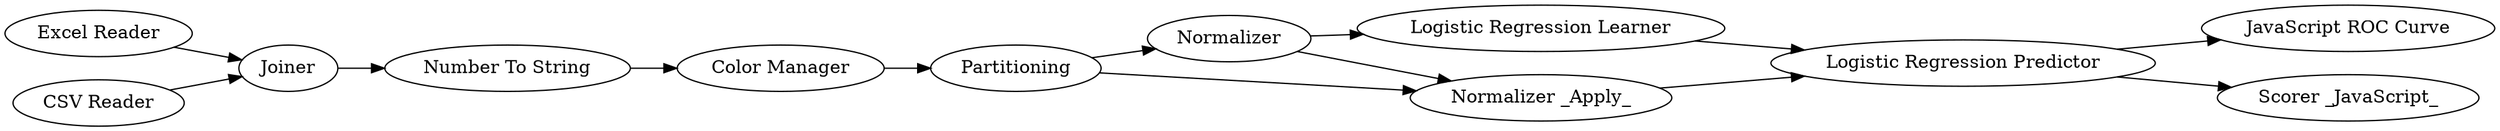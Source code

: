 digraph {
	61 [label=Partitioning]
	67 [label="Color Manager"]
	102 [label="JavaScript ROC Curve"]
	105 [label="Number To String"]
	106 [label="Excel Reader"]
	107 [label="CSV Reader"]
	108 [label=Joiner]
	111 [label="Scorer _JavaScript_"]
	114 [label="Logistic Regression Learner"]
	115 [label="Logistic Regression Predictor"]
	116 [label=Normalizer]
	117 [label="Normalizer _Apply_"]
	61 -> 116
	61 -> 117
	67 -> 61
	105 -> 67
	106 -> 108
	107 -> 108
	108 -> 105
	114 -> 115
	115 -> 102
	115 -> 111
	116 -> 114
	116 -> 117
	117 -> 115
	rankdir=LR
}
